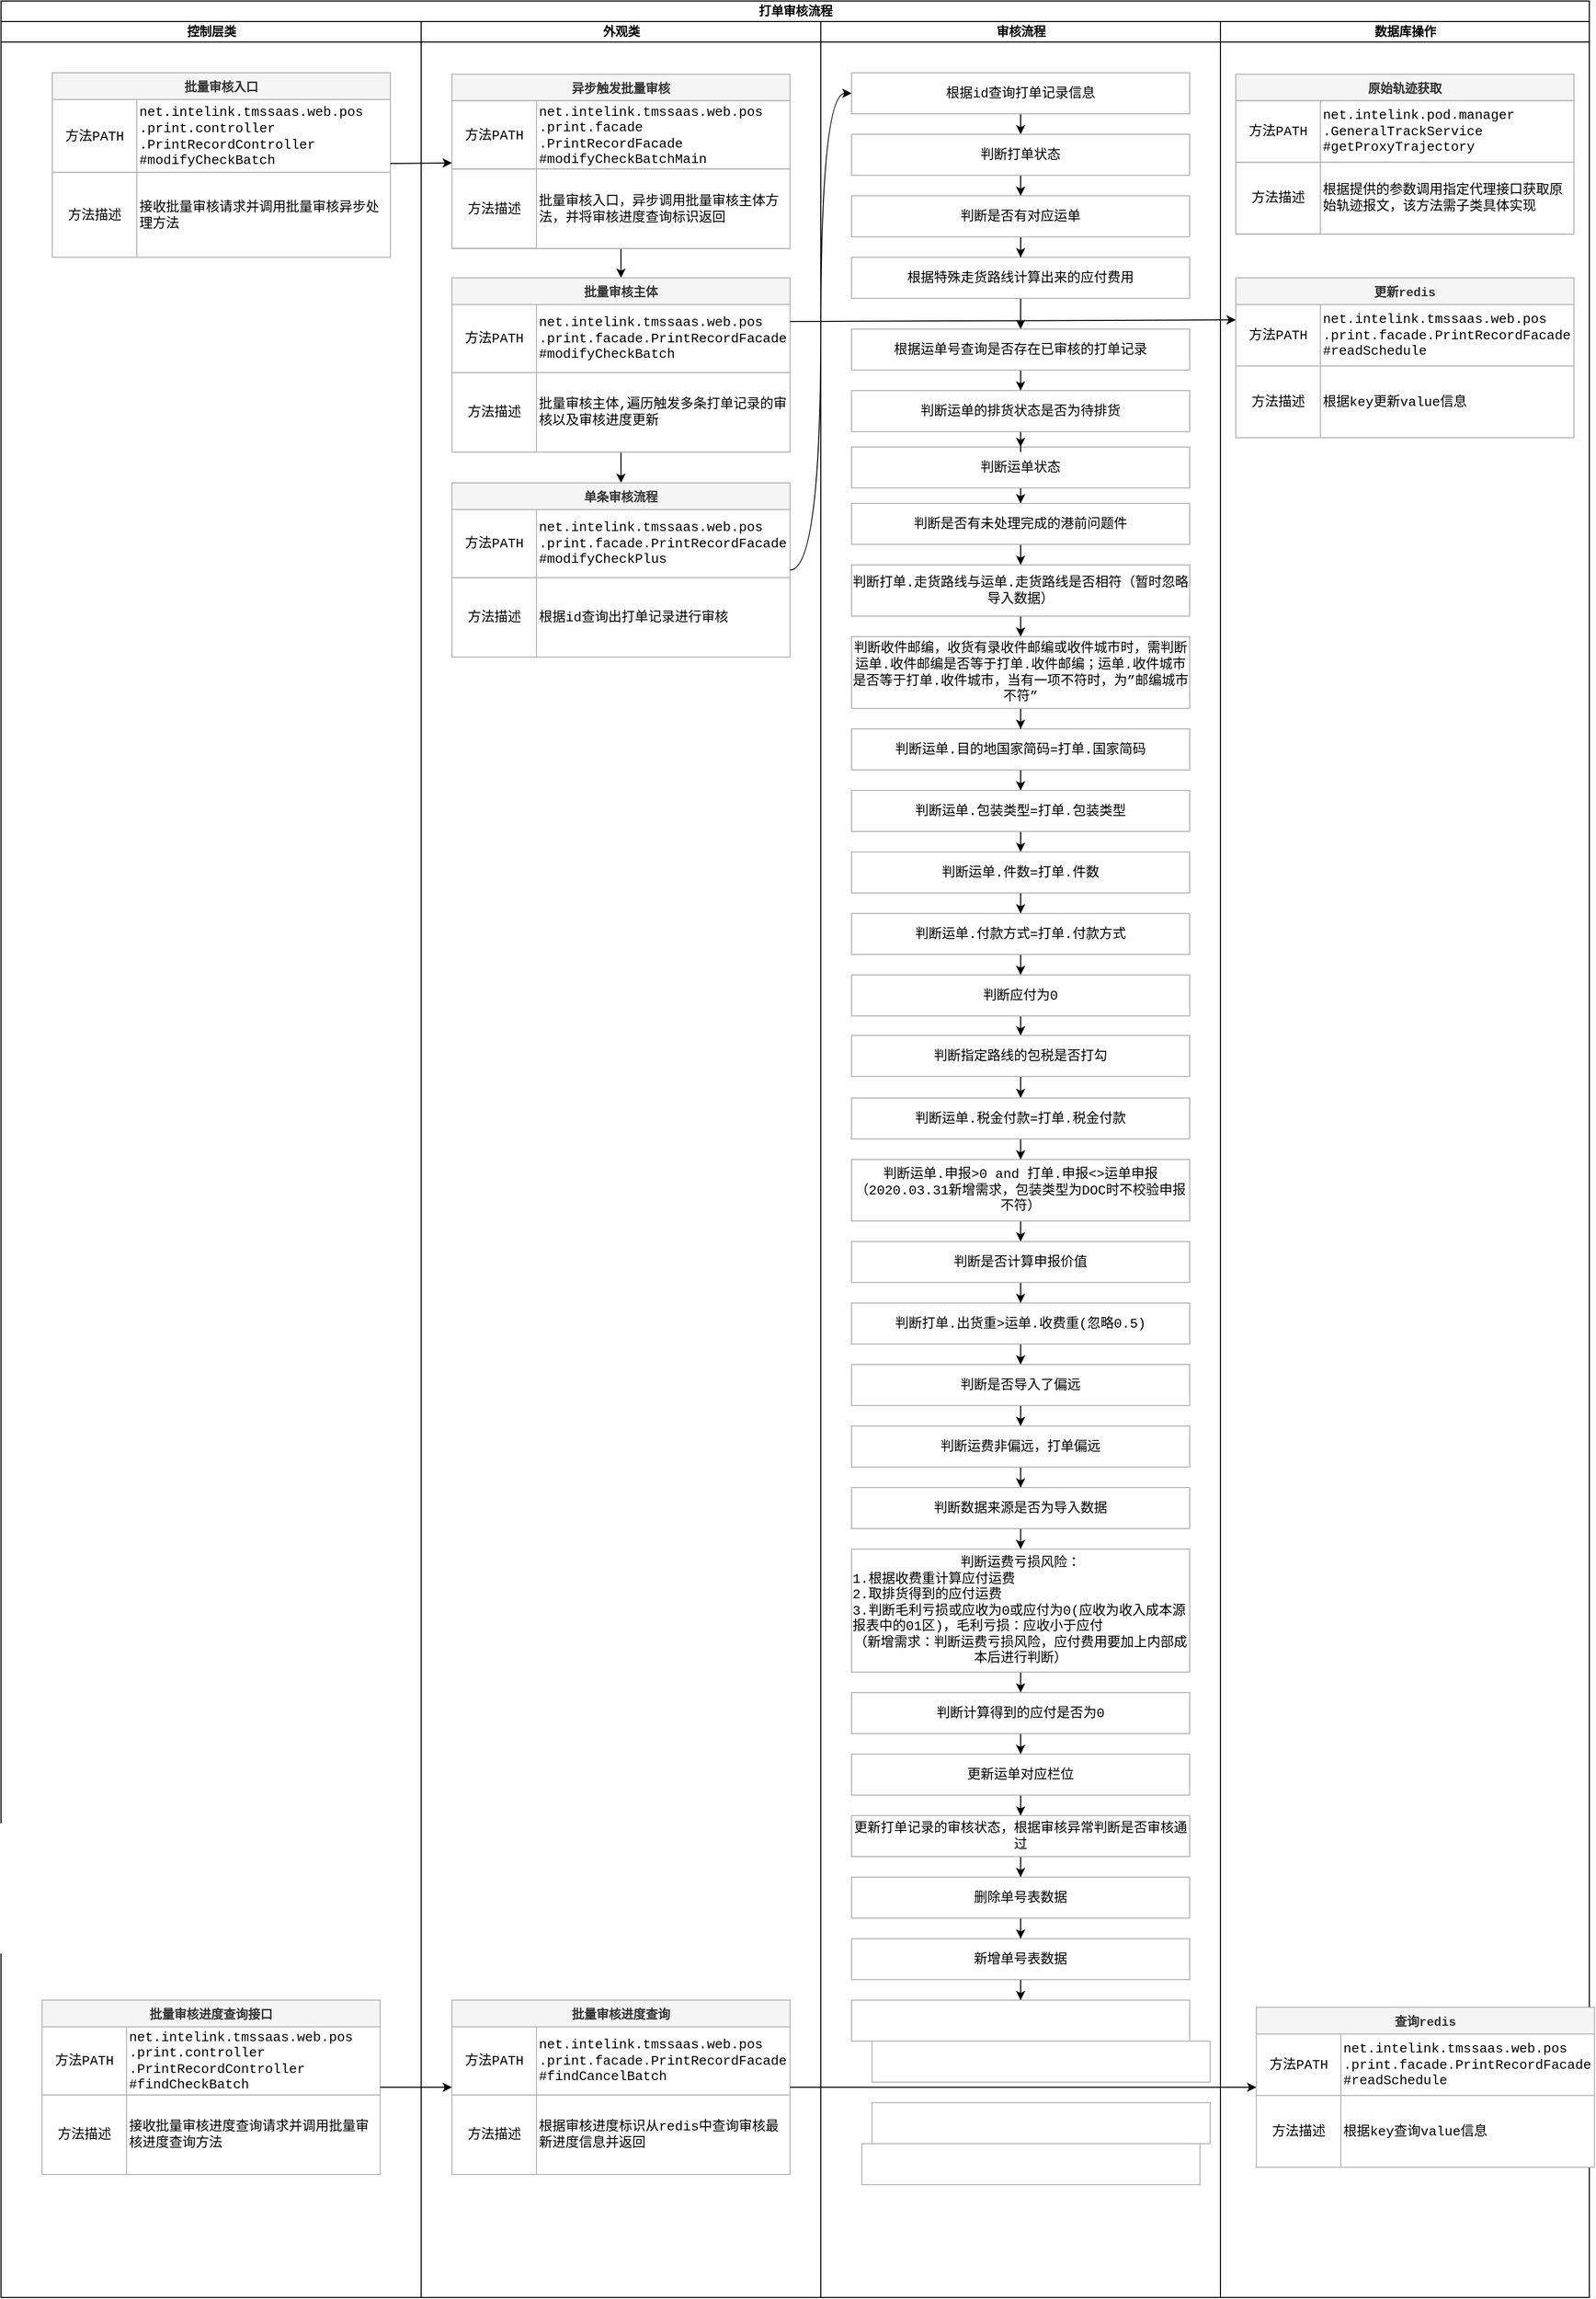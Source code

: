 <mxfile version="14.7.6" type="github">
  <diagram id="rIHNBz61H1X_mbd-f75E" name="打单审核流程">
    <mxGraphModel dx="154" dy="525" grid="1" gridSize="10" guides="1" tooltips="1" connect="1" arrows="1" fold="1" page="1" pageScale="1" pageWidth="827" pageHeight="1169" math="0" shadow="0">
      <root>
        <mxCell id="0" />
        <mxCell id="1" parent="0" />
        <mxCell id="LwGYTIweJ4kUItgMoGB3-22" value="打单审核流程" style="swimlane;html=1;childLayout=stackLayout;resizeParent=1;resizeParentMax=0;startSize=20;" parent="1" vertex="1">
          <mxGeometry x="880" y="120" width="1550" height="2240" as="geometry" />
        </mxCell>
        <mxCell id="LwGYTIweJ4kUItgMoGB3-23" value="控制层类" style="swimlane;html=1;startSize=20;" parent="LwGYTIweJ4kUItgMoGB3-22" vertex="1">
          <mxGeometry y="20" width="410" height="2220" as="geometry" />
        </mxCell>
        <mxCell id="LwGYTIweJ4kUItgMoGB3-24" value="批量审核入口" style="swimlane;fontStyle=1;childLayout=stackLayout;horizontal=1;startSize=26;fillColor=#f5f5f5;horizontalStack=0;resizeParent=1;resizeParentMax=0;resizeLast=0;collapsible=1;marginBottom=0;align=center;fontColor=#333333;strokeColor=#B3B3B3;fontFamily=Courier New;fontSize=12;swimlaneLine=1;" parent="LwGYTIweJ4kUItgMoGB3-23" vertex="1">
          <mxGeometry x="50" y="50" width="330" height="180" as="geometry">
            <mxRectangle x="50" y="50" width="100" height="26" as="alternateBounds" />
          </mxGeometry>
        </mxCell>
        <mxCell id="LwGYTIweJ4kUItgMoGB3-25" value="" style="group;strokeColor=#B3B3B3;fontFamily=Courier New;fontSize=13;" parent="LwGYTIweJ4kUItgMoGB3-24" vertex="1" connectable="0">
          <mxGeometry y="26" width="330" height="154" as="geometry" />
        </mxCell>
        <mxCell id="LwGYTIweJ4kUItgMoGB3-26" value="" style="group;align=left;strokeColor=#B3B3B3;fontFamily=Courier New;fontSize=13;" parent="LwGYTIweJ4kUItgMoGB3-25" vertex="1" connectable="0">
          <mxGeometry width="330" height="71.077" as="geometry" />
        </mxCell>
        <mxCell id="LwGYTIweJ4kUItgMoGB3-27" value="方法PATH" style="rounded=0;whiteSpace=wrap;html=1;align=center;strokeColor=#B3B3B3;fontFamily=Courier New;fontSize=13;" parent="LwGYTIweJ4kUItgMoGB3-26" vertex="1">
          <mxGeometry width="82.5" height="71.077" as="geometry" />
        </mxCell>
        <mxCell id="LwGYTIweJ4kUItgMoGB3-28" value="net.intelink.tmssaas.web.pos&lt;br&gt;.print.controller&lt;br&gt;.PrintRecordController&lt;br&gt;#modifyCheckBatch" style="rounded=0;whiteSpace=wrap;html=1;align=left;strokeColor=#B3B3B3;fontFamily=Courier New;fontSize=13;overflow=hidden;" parent="LwGYTIweJ4kUItgMoGB3-26" vertex="1">
          <mxGeometry x="82.5" width="247.5" height="71.077" as="geometry" />
        </mxCell>
        <mxCell id="LwGYTIweJ4kUItgMoGB3-29" value="" style="group;strokeColor=#B3B3B3;fontFamily=Courier New;fontSize=13;" parent="LwGYTIweJ4kUItgMoGB3-25" vertex="1" connectable="0">
          <mxGeometry y="71.077" width="330" height="82.923" as="geometry" />
        </mxCell>
        <mxCell id="LwGYTIweJ4kUItgMoGB3-30" value="接收批量审核请求并调用批量审核异步处理方法" style="rounded=0;whiteSpace=wrap;html=1;align=left;strokeColor=#B3B3B3;fontFamily=Courier New;fontSize=13;" parent="LwGYTIweJ4kUItgMoGB3-29" vertex="1">
          <mxGeometry x="82.5" width="247.5" height="82.923" as="geometry" />
        </mxCell>
        <mxCell id="LwGYTIweJ4kUItgMoGB3-31" value="方法描述" style="rounded=0;whiteSpace=wrap;html=1;align=center;fontFamily=Courier New;fontSize=13;dashed=1;dashPattern=1 1;strokeColor=none;glass=1;" parent="LwGYTIweJ4kUItgMoGB3-29" vertex="1">
          <mxGeometry x="5.893" y="22.113" width="70.714" height="38.697" as="geometry" />
        </mxCell>
        <mxCell id="LwGYTIweJ4kUItgMoGB3-40" value="外观类" style="swimlane;html=1;startSize=20;" parent="LwGYTIweJ4kUItgMoGB3-22" vertex="1">
          <mxGeometry x="410" y="20" width="390" height="2220" as="geometry" />
        </mxCell>
        <mxCell id="LwGYTIweJ4kUItgMoGB3-111" style="edgeStyle=orthogonalEdgeStyle;rounded=0;orthogonalLoop=1;jettySize=auto;html=1;" parent="LwGYTIweJ4kUItgMoGB3-40" source="LwGYTIweJ4kUItgMoGB3-41" target="LwGYTIweJ4kUItgMoGB3-103" edge="1">
          <mxGeometry relative="1" as="geometry" />
        </mxCell>
        <mxCell id="LwGYTIweJ4kUItgMoGB3-41" value="异步触发批量审核" style="swimlane;fontStyle=1;childLayout=stackLayout;horizontal=1;startSize=26;fillColor=#f5f5f5;horizontalStack=0;resizeParent=1;resizeParentMax=0;resizeLast=0;collapsible=1;marginBottom=0;align=center;fontColor=#333333;strokeColor=#B3B3B3;fontFamily=Courier New;fontSize=12;swimlaneLine=1;" parent="LwGYTIweJ4kUItgMoGB3-40" vertex="1">
          <mxGeometry x="30" y="51.33" width="330" height="170" as="geometry">
            <mxRectangle x="-1050" y="270" width="100" height="26" as="alternateBounds" />
          </mxGeometry>
        </mxCell>
        <mxCell id="LwGYTIweJ4kUItgMoGB3-42" value="" style="group;strokeColor=#B3B3B3;fontFamily=Courier New;fontSize=13;" parent="LwGYTIweJ4kUItgMoGB3-41" vertex="1" connectable="0">
          <mxGeometry y="26" width="330" height="144" as="geometry" />
        </mxCell>
        <mxCell id="LwGYTIweJ4kUItgMoGB3-43" value="" style="group;align=left;strokeColor=#B3B3B3;fontFamily=Courier New;fontSize=13;" parent="LwGYTIweJ4kUItgMoGB3-42" vertex="1" connectable="0">
          <mxGeometry width="330" height="66.462" as="geometry" />
        </mxCell>
        <mxCell id="LwGYTIweJ4kUItgMoGB3-44" value="&lt;span style=&quot;font-size: 13px&quot;&gt;方法PATH&lt;/span&gt;" style="rounded=0;whiteSpace=wrap;html=1;align=center;strokeColor=#B3B3B3;fontFamily=Courier New;fontSize=13;" parent="LwGYTIweJ4kUItgMoGB3-43" vertex="1">
          <mxGeometry width="82.5" height="66.462" as="geometry" />
        </mxCell>
        <mxCell id="LwGYTIweJ4kUItgMoGB3-45" value="net.intelink.tmssaas.web.pos&lt;br&gt;.print.facade&lt;br&gt;.PrintRecordFacade&lt;br&gt;#modifyCheckBatchMain" style="rounded=0;whiteSpace=wrap;html=1;align=left;strokeColor=#B3B3B3;fontFamily=Courier New;fontSize=13;overflow=hidden;" parent="LwGYTIweJ4kUItgMoGB3-43" vertex="1">
          <mxGeometry x="82.5" width="247.5" height="66.462" as="geometry" />
        </mxCell>
        <mxCell id="LwGYTIweJ4kUItgMoGB3-46" value="" style="group;strokeColor=#B3B3B3;fontFamily=Courier New;fontSize=13;" parent="LwGYTIweJ4kUItgMoGB3-42" vertex="1" connectable="0">
          <mxGeometry y="66.462" width="330" height="77.538" as="geometry" />
        </mxCell>
        <mxCell id="LwGYTIweJ4kUItgMoGB3-47" value="批量审核入口，异步调用批量审核主体方法，并将审核进度查询标识返回" style="rounded=0;whiteSpace=wrap;html=1;align=left;strokeColor=#B3B3B3;fontFamily=Courier New;fontSize=13;" parent="LwGYTIweJ4kUItgMoGB3-46" vertex="1">
          <mxGeometry x="82.5" width="247.5" height="77.538" as="geometry" />
        </mxCell>
        <mxCell id="LwGYTIweJ4kUItgMoGB3-48" value="&lt;span&gt;方法描述&lt;/span&gt;" style="rounded=0;whiteSpace=wrap;html=1;align=center;fontFamily=Courier New;fontSize=13;dashed=1;dashPattern=1 1;strokeColor=none;glass=1;" parent="LwGYTIweJ4kUItgMoGB3-46" vertex="1">
          <mxGeometry x="5.893" y="20.677" width="70.714" height="36.185" as="geometry" />
        </mxCell>
        <mxCell id="LwGYTIweJ4kUItgMoGB3-128" style="edgeStyle=orthogonalEdgeStyle;rounded=0;orthogonalLoop=1;jettySize=auto;html=1;" parent="LwGYTIweJ4kUItgMoGB3-40" source="LwGYTIweJ4kUItgMoGB3-103" target="LwGYTIweJ4kUItgMoGB3-120" edge="1">
          <mxGeometry relative="1" as="geometry" />
        </mxCell>
        <mxCell id="LwGYTIweJ4kUItgMoGB3-103" value="批量审核主体" style="swimlane;fontStyle=1;childLayout=stackLayout;horizontal=1;startSize=26;fillColor=#f5f5f5;horizontalStack=0;resizeParent=1;resizeParentMax=0;resizeLast=0;collapsible=1;marginBottom=0;align=center;fontColor=#333333;strokeColor=#B3B3B3;fontFamily=Courier New;fontSize=12;swimlaneLine=1;" parent="LwGYTIweJ4kUItgMoGB3-40" vertex="1">
          <mxGeometry x="30" y="250" width="330" height="170" as="geometry">
            <mxRectangle x="-1050" y="270" width="100" height="26" as="alternateBounds" />
          </mxGeometry>
        </mxCell>
        <mxCell id="LwGYTIweJ4kUItgMoGB3-104" value="" style="group;strokeColor=#B3B3B3;fontFamily=Courier New;fontSize=13;" parent="LwGYTIweJ4kUItgMoGB3-103" vertex="1" connectable="0">
          <mxGeometry y="26" width="330" height="144" as="geometry" />
        </mxCell>
        <mxCell id="LwGYTIweJ4kUItgMoGB3-105" value="" style="group;align=left;strokeColor=#B3B3B3;fontFamily=Courier New;fontSize=13;" parent="LwGYTIweJ4kUItgMoGB3-104" vertex="1" connectable="0">
          <mxGeometry width="330" height="66.462" as="geometry" />
        </mxCell>
        <mxCell id="LwGYTIweJ4kUItgMoGB3-106" value="&lt;span style=&quot;font-size: 13px&quot;&gt;方法PATH&lt;/span&gt;" style="rounded=0;whiteSpace=wrap;html=1;align=center;strokeColor=#B3B3B3;fontFamily=Courier New;fontSize=13;" parent="LwGYTIweJ4kUItgMoGB3-105" vertex="1">
          <mxGeometry width="82.5" height="66.462" as="geometry" />
        </mxCell>
        <mxCell id="LwGYTIweJ4kUItgMoGB3-107" value="net.intelink.tmssaas.web.pos&lt;br&gt;.print.facade.PrintRecordFacade&lt;br&gt;#modifyCheckBatch" style="rounded=0;whiteSpace=wrap;html=1;align=left;strokeColor=#B3B3B3;fontFamily=Courier New;fontSize=13;overflow=hidden;" parent="LwGYTIweJ4kUItgMoGB3-105" vertex="1">
          <mxGeometry x="82.5" width="247.5" height="66.462" as="geometry" />
        </mxCell>
        <mxCell id="LwGYTIweJ4kUItgMoGB3-108" value="" style="group;strokeColor=#B3B3B3;fontFamily=Courier New;fontSize=13;" parent="LwGYTIweJ4kUItgMoGB3-104" vertex="1" connectable="0">
          <mxGeometry y="66.462" width="330" height="77.538" as="geometry" />
        </mxCell>
        <mxCell id="LwGYTIweJ4kUItgMoGB3-109" value="批量审核主体,遍历触发多条打单记录的审核以及审核进度更新" style="rounded=0;whiteSpace=wrap;html=1;align=left;strokeColor=#B3B3B3;fontFamily=Courier New;fontSize=13;" parent="LwGYTIweJ4kUItgMoGB3-108" vertex="1">
          <mxGeometry x="82.5" width="247.5" height="77.538" as="geometry" />
        </mxCell>
        <mxCell id="LwGYTIweJ4kUItgMoGB3-110" value="&lt;span&gt;方法描述&lt;/span&gt;" style="rounded=0;whiteSpace=wrap;html=1;align=center;fontFamily=Courier New;fontSize=13;dashed=1;dashPattern=1 1;strokeColor=none;glass=1;" parent="LwGYTIweJ4kUItgMoGB3-108" vertex="1">
          <mxGeometry x="5.893" y="20.677" width="70.714" height="36.185" as="geometry" />
        </mxCell>
        <mxCell id="LwGYTIweJ4kUItgMoGB3-120" value="单条审核流程" style="swimlane;fontStyle=1;childLayout=stackLayout;horizontal=1;startSize=26;fillColor=#f5f5f5;horizontalStack=0;resizeParent=1;resizeParentMax=0;resizeLast=0;collapsible=1;marginBottom=0;align=center;fontColor=#333333;strokeColor=#B3B3B3;fontFamily=Courier New;fontSize=12;swimlaneLine=1;" parent="LwGYTIweJ4kUItgMoGB3-40" vertex="1">
          <mxGeometry x="30" y="450" width="330" height="170" as="geometry">
            <mxRectangle x="-1050" y="270" width="100" height="26" as="alternateBounds" />
          </mxGeometry>
        </mxCell>
        <mxCell id="LwGYTIweJ4kUItgMoGB3-121" value="" style="group;strokeColor=#B3B3B3;fontFamily=Courier New;fontSize=13;" parent="LwGYTIweJ4kUItgMoGB3-120" vertex="1" connectable="0">
          <mxGeometry y="26" width="330" height="144" as="geometry" />
        </mxCell>
        <mxCell id="LwGYTIweJ4kUItgMoGB3-122" value="" style="group;align=left;strokeColor=#B3B3B3;fontFamily=Courier New;fontSize=13;" parent="LwGYTIweJ4kUItgMoGB3-121" vertex="1" connectable="0">
          <mxGeometry width="330" height="66.462" as="geometry" />
        </mxCell>
        <mxCell id="LwGYTIweJ4kUItgMoGB3-123" value="&lt;span style=&quot;font-size: 13px&quot;&gt;方法PATH&lt;/span&gt;" style="rounded=0;whiteSpace=wrap;html=1;align=center;strokeColor=#B3B3B3;fontFamily=Courier New;fontSize=13;" parent="LwGYTIweJ4kUItgMoGB3-122" vertex="1">
          <mxGeometry width="82.5" height="66.462" as="geometry" />
        </mxCell>
        <mxCell id="LwGYTIweJ4kUItgMoGB3-124" value="net.intelink.tmssaas.web.pos&lt;br&gt;.print.facade.PrintRecordFacade&lt;br&gt;#modifyCheckPlus" style="rounded=0;whiteSpace=wrap;html=1;align=left;strokeColor=#B3B3B3;fontFamily=Courier New;fontSize=13;overflow=hidden;" parent="LwGYTIweJ4kUItgMoGB3-122" vertex="1">
          <mxGeometry x="82.5" width="247.5" height="66.462" as="geometry" />
        </mxCell>
        <mxCell id="LwGYTIweJ4kUItgMoGB3-125" value="" style="group;strokeColor=#B3B3B3;fontFamily=Courier New;fontSize=13;" parent="LwGYTIweJ4kUItgMoGB3-121" vertex="1" connectable="0">
          <mxGeometry y="66.462" width="330" height="77.538" as="geometry" />
        </mxCell>
        <mxCell id="LwGYTIweJ4kUItgMoGB3-126" value="根据id查询出打单记录进行审核" style="rounded=0;whiteSpace=wrap;html=1;align=left;strokeColor=#B3B3B3;fontFamily=Courier New;fontSize=13;" parent="LwGYTIweJ4kUItgMoGB3-125" vertex="1">
          <mxGeometry x="82.5" width="247.5" height="77.538" as="geometry" />
        </mxCell>
        <mxCell id="LwGYTIweJ4kUItgMoGB3-127" value="&lt;span&gt;方法描述&lt;/span&gt;" style="rounded=0;whiteSpace=wrap;html=1;align=center;fontFamily=Courier New;fontSize=13;dashed=1;dashPattern=1 1;strokeColor=none;glass=1;" parent="LwGYTIweJ4kUItgMoGB3-125" vertex="1">
          <mxGeometry x="5.893" y="20.677" width="70.714" height="36.185" as="geometry" />
        </mxCell>
        <mxCell id="LwGYTIweJ4kUItgMoGB3-49" value="审核流程" style="swimlane;html=1;startSize=20;" parent="LwGYTIweJ4kUItgMoGB3-22" vertex="1">
          <mxGeometry x="800" y="20" width="390" height="2220" as="geometry" />
        </mxCell>
        <mxCell id="a_7DpTZBzEEIr0jXUnE1-1" style="edgeStyle=orthogonalEdgeStyle;rounded=0;orthogonalLoop=1;jettySize=auto;html=1;" edge="1" parent="LwGYTIweJ4kUItgMoGB3-49" source="LwGYTIweJ4kUItgMoGB3-129" target="LwGYTIweJ4kUItgMoGB3-153">
          <mxGeometry relative="1" as="geometry" />
        </mxCell>
        <mxCell id="LwGYTIweJ4kUItgMoGB3-129" value="根据id查询打单记录信息" style="whiteSpace=wrap;html=1;rounded=0;fontFamily=Courier New;fontSize=13;align=center;strokeColor=#B3B3B3;" parent="LwGYTIweJ4kUItgMoGB3-49" vertex="1">
          <mxGeometry x="30" y="50" width="330" height="40" as="geometry" />
        </mxCell>
        <mxCell id="a_7DpTZBzEEIr0jXUnE1-96" style="edgeStyle=orthogonalEdgeStyle;rounded=0;orthogonalLoop=1;jettySize=auto;html=1;" edge="1" parent="LwGYTIweJ4kUItgMoGB3-49" source="LwGYTIweJ4kUItgMoGB3-153" target="a_7DpTZBzEEIr0jXUnE1-95">
          <mxGeometry relative="1" as="geometry" />
        </mxCell>
        <mxCell id="LwGYTIweJ4kUItgMoGB3-153" value="判断打单状态" style="whiteSpace=wrap;html=1;rounded=0;fontFamily=Courier New;fontSize=13;align=center;strokeColor=#B3B3B3;" parent="LwGYTIweJ4kUItgMoGB3-49" vertex="1">
          <mxGeometry x="30" y="110.0" width="330" height="40" as="geometry" />
        </mxCell>
        <mxCell id="a_7DpTZBzEEIr0jXUnE1-98" style="edgeStyle=orthogonalEdgeStyle;rounded=0;orthogonalLoop=1;jettySize=auto;html=1;" edge="1" parent="LwGYTIweJ4kUItgMoGB3-49" source="LwGYTIweJ4kUItgMoGB3-154" target="LwGYTIweJ4kUItgMoGB3-155">
          <mxGeometry relative="1" as="geometry" />
        </mxCell>
        <mxCell id="LwGYTIweJ4kUItgMoGB3-154" value="根据特殊走货路线计算出来的应付费用" style="whiteSpace=wrap;html=1;rounded=0;fontFamily=Courier New;fontSize=13;align=center;strokeColor=#B3B3B3;" parent="LwGYTIweJ4kUItgMoGB3-49" vertex="1">
          <mxGeometry x="30" y="230" width="330" height="40" as="geometry" />
        </mxCell>
        <mxCell id="a_7DpTZBzEEIr0jXUnE1-100" style="edgeStyle=orthogonalEdgeStyle;rounded=0;orthogonalLoop=1;jettySize=auto;html=1;" edge="1" parent="LwGYTIweJ4kUItgMoGB3-49" source="LwGYTIweJ4kUItgMoGB3-155" target="a_7DpTZBzEEIr0jXUnE1-99">
          <mxGeometry relative="1" as="geometry" />
        </mxCell>
        <mxCell id="LwGYTIweJ4kUItgMoGB3-155" value="根据运单号查询是否存在已审核的打单记录" style="whiteSpace=wrap;html=1;rounded=0;fontFamily=Courier New;fontSize=13;align=center;strokeColor=#B3B3B3;" parent="LwGYTIweJ4kUItgMoGB3-49" vertex="1">
          <mxGeometry x="30" y="300" width="330" height="40" as="geometry" />
        </mxCell>
        <mxCell id="a_7DpTZBzEEIr0jXUnE1-103" style="edgeStyle=orthogonalEdgeStyle;rounded=0;orthogonalLoop=1;jettySize=auto;html=1;" edge="1" parent="LwGYTIweJ4kUItgMoGB3-49" source="LwGYTIweJ4kUItgMoGB3-156" target="a_7DpTZBzEEIr0jXUnE1-102">
          <mxGeometry relative="1" as="geometry" />
        </mxCell>
        <mxCell id="LwGYTIweJ4kUItgMoGB3-156" value="判断运单状态" style="whiteSpace=wrap;html=1;rounded=0;fontFamily=Courier New;fontSize=13;align=center;strokeColor=#B3B3B3;" parent="LwGYTIweJ4kUItgMoGB3-49" vertex="1">
          <mxGeometry x="30" y="415" width="330" height="40" as="geometry" />
        </mxCell>
        <mxCell id="a_7DpTZBzEEIr0jXUnE1-216" style="edgeStyle=orthogonalEdgeStyle;rounded=0;orthogonalLoop=1;jettySize=auto;html=1;" edge="1" parent="LwGYTIweJ4kUItgMoGB3-49" source="LwGYTIweJ4kUItgMoGB3-157" target="LwGYTIweJ4kUItgMoGB3-158">
          <mxGeometry relative="1" as="geometry" />
        </mxCell>
        <mxCell id="LwGYTIweJ4kUItgMoGB3-157" value="判断运单.目的地国家简码=打单.国家简码" style="whiteSpace=wrap;html=1;rounded=0;fontFamily=Courier New;fontSize=13;align=center;strokeColor=#B3B3B3;" parent="LwGYTIweJ4kUItgMoGB3-49" vertex="1">
          <mxGeometry x="30" y="690" width="330" height="40" as="geometry" />
        </mxCell>
        <mxCell id="a_7DpTZBzEEIr0jXUnE1-217" style="edgeStyle=orthogonalEdgeStyle;rounded=0;orthogonalLoop=1;jettySize=auto;html=1;" edge="1" parent="LwGYTIweJ4kUItgMoGB3-49" source="LwGYTIweJ4kUItgMoGB3-158" target="LwGYTIweJ4kUItgMoGB3-159">
          <mxGeometry relative="1" as="geometry" />
        </mxCell>
        <mxCell id="LwGYTIweJ4kUItgMoGB3-158" value="判断运单.包装类型=打单.包装类型" style="whiteSpace=wrap;html=1;rounded=0;fontFamily=Courier New;fontSize=13;align=center;strokeColor=#B3B3B3;" parent="LwGYTIweJ4kUItgMoGB3-49" vertex="1">
          <mxGeometry x="30" y="750" width="330" height="40" as="geometry" />
        </mxCell>
        <mxCell id="a_7DpTZBzEEIr0jXUnE1-219" style="edgeStyle=orthogonalEdgeStyle;rounded=0;orthogonalLoop=1;jettySize=auto;html=1;" edge="1" parent="LwGYTIweJ4kUItgMoGB3-49" source="LwGYTIweJ4kUItgMoGB3-159" target="a_7DpTZBzEEIr0jXUnE1-218">
          <mxGeometry relative="1" as="geometry" />
        </mxCell>
        <mxCell id="LwGYTIweJ4kUItgMoGB3-159" value="判断运单.件数=打单.件数" style="whiteSpace=wrap;html=1;rounded=0;fontFamily=Courier New;fontSize=13;align=center;strokeColor=#B3B3B3;" parent="LwGYTIweJ4kUItgMoGB3-49" vertex="1">
          <mxGeometry x="30" y="810" width="330" height="40" as="geometry" />
        </mxCell>
        <mxCell id="a_7DpTZBzEEIr0jXUnE1-97" style="edgeStyle=orthogonalEdgeStyle;rounded=0;orthogonalLoop=1;jettySize=auto;html=1;" edge="1" parent="LwGYTIweJ4kUItgMoGB3-49" source="a_7DpTZBzEEIr0jXUnE1-95" target="LwGYTIweJ4kUItgMoGB3-154">
          <mxGeometry relative="1" as="geometry" />
        </mxCell>
        <mxCell id="a_7DpTZBzEEIr0jXUnE1-95" value="判断是否有对应运单" style="whiteSpace=wrap;html=1;rounded=0;fontFamily=Courier New;fontSize=13;align=center;strokeColor=#B3B3B3;" vertex="1" parent="LwGYTIweJ4kUItgMoGB3-49">
          <mxGeometry x="30" y="170" width="330" height="40" as="geometry" />
        </mxCell>
        <mxCell id="a_7DpTZBzEEIr0jXUnE1-101" style="edgeStyle=orthogonalEdgeStyle;rounded=0;orthogonalLoop=1;jettySize=auto;html=1;" edge="1" parent="LwGYTIweJ4kUItgMoGB3-49" source="a_7DpTZBzEEIr0jXUnE1-99" target="LwGYTIweJ4kUItgMoGB3-156">
          <mxGeometry relative="1" as="geometry" />
        </mxCell>
        <mxCell id="a_7DpTZBzEEIr0jXUnE1-99" value="判断运单的排货状态是否为待排货" style="whiteSpace=wrap;html=1;rounded=0;fontFamily=Courier New;fontSize=13;align=center;strokeColor=#B3B3B3;" vertex="1" parent="LwGYTIweJ4kUItgMoGB3-49">
          <mxGeometry x="30" y="360" width="330" height="40" as="geometry" />
        </mxCell>
        <mxCell id="a_7DpTZBzEEIr0jXUnE1-105" style="edgeStyle=orthogonalEdgeStyle;rounded=0;orthogonalLoop=1;jettySize=auto;html=1;" edge="1" parent="LwGYTIweJ4kUItgMoGB3-49" source="a_7DpTZBzEEIr0jXUnE1-102" target="a_7DpTZBzEEIr0jXUnE1-104">
          <mxGeometry relative="1" as="geometry" />
        </mxCell>
        <mxCell id="a_7DpTZBzEEIr0jXUnE1-102" value="判断是否有未处理完成的港前问题件" style="whiteSpace=wrap;html=1;rounded=0;fontFamily=Courier New;fontSize=13;align=center;strokeColor=#B3B3B3;" vertex="1" parent="LwGYTIweJ4kUItgMoGB3-49">
          <mxGeometry x="30" y="470" width="330" height="40" as="geometry" />
        </mxCell>
        <mxCell id="a_7DpTZBzEEIr0jXUnE1-211" style="edgeStyle=orthogonalEdgeStyle;rounded=0;orthogonalLoop=1;jettySize=auto;html=1;" edge="1" parent="LwGYTIweJ4kUItgMoGB3-49" source="a_7DpTZBzEEIr0jXUnE1-104" target="a_7DpTZBzEEIr0jXUnE1-210">
          <mxGeometry relative="1" as="geometry" />
        </mxCell>
        <mxCell id="a_7DpTZBzEEIr0jXUnE1-104" value="判断打单.走货路线与运单.走货路线是否相符（暂时忽略导入数据）" style="whiteSpace=wrap;html=1;rounded=0;fontFamily=Courier New;fontSize=13;align=center;strokeColor=#B3B3B3;" vertex="1" parent="LwGYTIweJ4kUItgMoGB3-49">
          <mxGeometry x="30" y="530" width="330" height="50" as="geometry" />
        </mxCell>
        <mxCell id="a_7DpTZBzEEIr0jXUnE1-215" style="edgeStyle=orthogonalEdgeStyle;rounded=0;orthogonalLoop=1;jettySize=auto;html=1;" edge="1" parent="LwGYTIweJ4kUItgMoGB3-49" source="a_7DpTZBzEEIr0jXUnE1-210" target="LwGYTIweJ4kUItgMoGB3-157">
          <mxGeometry relative="1" as="geometry" />
        </mxCell>
        <mxCell id="a_7DpTZBzEEIr0jXUnE1-210" value="判断收件邮编，收货有录收件邮编或收件城市时，需判断运单.收件邮编是否等于打单.收件邮编；运单.收件城市是否等于打单.收件城市，当有一项不符时，为”邮编城市不符”" style="whiteSpace=wrap;html=1;rounded=0;fontFamily=Courier New;fontSize=13;align=center;strokeColor=#B3B3B3;" vertex="1" parent="LwGYTIweJ4kUItgMoGB3-49">
          <mxGeometry x="30" y="600" width="330" height="70" as="geometry" />
        </mxCell>
        <mxCell id="a_7DpTZBzEEIr0jXUnE1-221" style="edgeStyle=orthogonalEdgeStyle;rounded=0;orthogonalLoop=1;jettySize=auto;html=1;" edge="1" parent="LwGYTIweJ4kUItgMoGB3-49" source="a_7DpTZBzEEIr0jXUnE1-218" target="a_7DpTZBzEEIr0jXUnE1-220">
          <mxGeometry relative="1" as="geometry" />
        </mxCell>
        <mxCell id="a_7DpTZBzEEIr0jXUnE1-218" value="判断运单.付款方式=打单.付款方式" style="whiteSpace=wrap;html=1;rounded=0;fontFamily=Courier New;fontSize=13;align=center;strokeColor=#B3B3B3;" vertex="1" parent="LwGYTIweJ4kUItgMoGB3-49">
          <mxGeometry x="30" y="870" width="330" height="40" as="geometry" />
        </mxCell>
        <mxCell id="a_7DpTZBzEEIr0jXUnE1-223" style="edgeStyle=orthogonalEdgeStyle;rounded=0;orthogonalLoop=1;jettySize=auto;html=1;" edge="1" parent="LwGYTIweJ4kUItgMoGB3-49" source="a_7DpTZBzEEIr0jXUnE1-220" target="a_7DpTZBzEEIr0jXUnE1-222">
          <mxGeometry relative="1" as="geometry" />
        </mxCell>
        <mxCell id="a_7DpTZBzEEIr0jXUnE1-220" value="判断应付为0" style="whiteSpace=wrap;html=1;rounded=0;fontFamily=Courier New;fontSize=13;align=center;strokeColor=#B3B3B3;" vertex="1" parent="LwGYTIweJ4kUItgMoGB3-49">
          <mxGeometry x="30" y="930" width="330" height="40" as="geometry" />
        </mxCell>
        <mxCell id="a_7DpTZBzEEIr0jXUnE1-226" style="edgeStyle=orthogonalEdgeStyle;rounded=0;orthogonalLoop=1;jettySize=auto;html=1;" edge="1" parent="LwGYTIweJ4kUItgMoGB3-49" source="a_7DpTZBzEEIr0jXUnE1-222" target="a_7DpTZBzEEIr0jXUnE1-224">
          <mxGeometry relative="1" as="geometry" />
        </mxCell>
        <mxCell id="a_7DpTZBzEEIr0jXUnE1-222" value="判断指定路线的包税是否打勾" style="whiteSpace=wrap;html=1;rounded=0;fontFamily=Courier New;fontSize=13;align=center;strokeColor=#B3B3B3;" vertex="1" parent="LwGYTIweJ4kUItgMoGB3-49">
          <mxGeometry x="30" y="989" width="330" height="40" as="geometry" />
        </mxCell>
        <mxCell id="a_7DpTZBzEEIr0jXUnE1-228" style="edgeStyle=orthogonalEdgeStyle;rounded=0;orthogonalLoop=1;jettySize=auto;html=1;" edge="1" parent="LwGYTIweJ4kUItgMoGB3-49" source="a_7DpTZBzEEIr0jXUnE1-224" target="a_7DpTZBzEEIr0jXUnE1-227">
          <mxGeometry relative="1" as="geometry" />
        </mxCell>
        <mxCell id="a_7DpTZBzEEIr0jXUnE1-224" value="判断运单.税金付款=打单.税金付款" style="whiteSpace=wrap;html=1;rounded=0;fontFamily=Courier New;fontSize=13;align=center;strokeColor=#B3B3B3;" vertex="1" parent="LwGYTIweJ4kUItgMoGB3-49">
          <mxGeometry x="30" y="1050" width="330" height="40" as="geometry" />
        </mxCell>
        <mxCell id="a_7DpTZBzEEIr0jXUnE1-231" style="edgeStyle=orthogonalEdgeStyle;rounded=0;orthogonalLoop=1;jettySize=auto;html=1;" edge="1" parent="LwGYTIweJ4kUItgMoGB3-49" source="a_7DpTZBzEEIr0jXUnE1-227" target="a_7DpTZBzEEIr0jXUnE1-230">
          <mxGeometry relative="1" as="geometry" />
        </mxCell>
        <mxCell id="a_7DpTZBzEEIr0jXUnE1-227" value="判断运单.申报&amp;gt;0 and 打单.申报&amp;lt;&amp;gt;运单申报（2020.03.31新增需求，包装类型为DOC时不校验申报不符）" style="whiteSpace=wrap;html=1;rounded=0;fontFamily=Courier New;fontSize=13;align=center;strokeColor=#B3B3B3;" vertex="1" parent="LwGYTIweJ4kUItgMoGB3-49">
          <mxGeometry x="30" y="1110" width="330" height="60" as="geometry" />
        </mxCell>
        <mxCell id="a_7DpTZBzEEIr0jXUnE1-233" style="edgeStyle=orthogonalEdgeStyle;rounded=0;orthogonalLoop=1;jettySize=auto;html=1;" edge="1" parent="LwGYTIweJ4kUItgMoGB3-49" source="a_7DpTZBzEEIr0jXUnE1-230" target="a_7DpTZBzEEIr0jXUnE1-232">
          <mxGeometry relative="1" as="geometry" />
        </mxCell>
        <mxCell id="a_7DpTZBzEEIr0jXUnE1-230" value="判断是否计算申报价值" style="whiteSpace=wrap;html=1;rounded=0;fontFamily=Courier New;fontSize=13;align=center;strokeColor=#B3B3B3;" vertex="1" parent="LwGYTIweJ4kUItgMoGB3-49">
          <mxGeometry x="30" y="1190" width="330" height="40" as="geometry" />
        </mxCell>
        <mxCell id="a_7DpTZBzEEIr0jXUnE1-235" style="edgeStyle=orthogonalEdgeStyle;rounded=0;orthogonalLoop=1;jettySize=auto;html=1;" edge="1" parent="LwGYTIweJ4kUItgMoGB3-49" source="a_7DpTZBzEEIr0jXUnE1-232" target="a_7DpTZBzEEIr0jXUnE1-234">
          <mxGeometry relative="1" as="geometry" />
        </mxCell>
        <mxCell id="a_7DpTZBzEEIr0jXUnE1-232" value="判断打单.出货重&amp;gt;运单.收费重(忽略0.5)" style="whiteSpace=wrap;html=1;rounded=0;fontFamily=Courier New;fontSize=13;align=center;strokeColor=#B3B3B3;" vertex="1" parent="LwGYTIweJ4kUItgMoGB3-49">
          <mxGeometry x="30" y="1250" width="330" height="40" as="geometry" />
        </mxCell>
        <mxCell id="a_7DpTZBzEEIr0jXUnE1-279" style="edgeStyle=orthogonalEdgeStyle;rounded=0;orthogonalLoop=1;jettySize=auto;html=1;" edge="1" parent="LwGYTIweJ4kUItgMoGB3-49" source="a_7DpTZBzEEIr0jXUnE1-234" target="a_7DpTZBzEEIr0jXUnE1-278">
          <mxGeometry relative="1" as="geometry" />
        </mxCell>
        <mxCell id="a_7DpTZBzEEIr0jXUnE1-234" value="判断是否导入了偏远" style="whiteSpace=wrap;html=1;rounded=0;fontFamily=Courier New;fontSize=13;align=center;strokeColor=#B3B3B3;" vertex="1" parent="LwGYTIweJ4kUItgMoGB3-49">
          <mxGeometry x="30" y="1310" width="330" height="40" as="geometry" />
        </mxCell>
        <mxCell id="a_7DpTZBzEEIr0jXUnE1-281" style="edgeStyle=orthogonalEdgeStyle;rounded=0;orthogonalLoop=1;jettySize=auto;html=1;" edge="1" parent="LwGYTIweJ4kUItgMoGB3-49" source="a_7DpTZBzEEIr0jXUnE1-278" target="a_7DpTZBzEEIr0jXUnE1-280">
          <mxGeometry relative="1" as="geometry" />
        </mxCell>
        <mxCell id="a_7DpTZBzEEIr0jXUnE1-278" value="判断运费非偏远，打单偏远" style="whiteSpace=wrap;html=1;rounded=0;fontFamily=Courier New;fontSize=13;align=center;strokeColor=#B3B3B3;" vertex="1" parent="LwGYTIweJ4kUItgMoGB3-49">
          <mxGeometry x="30" y="1370" width="330" height="40" as="geometry" />
        </mxCell>
        <mxCell id="a_7DpTZBzEEIr0jXUnE1-284" style="edgeStyle=orthogonalEdgeStyle;rounded=0;orthogonalLoop=1;jettySize=auto;html=1;" edge="1" parent="LwGYTIweJ4kUItgMoGB3-49" source="a_7DpTZBzEEIr0jXUnE1-280" target="a_7DpTZBzEEIr0jXUnE1-282">
          <mxGeometry relative="1" as="geometry" />
        </mxCell>
        <mxCell id="a_7DpTZBzEEIr0jXUnE1-280" value="判断数据来源是否为导入数据" style="whiteSpace=wrap;html=1;rounded=0;fontFamily=Courier New;fontSize=13;align=center;strokeColor=#B3B3B3;" vertex="1" parent="LwGYTIweJ4kUItgMoGB3-49">
          <mxGeometry x="30" y="1430" width="330" height="40" as="geometry" />
        </mxCell>
        <mxCell id="a_7DpTZBzEEIr0jXUnE1-286" style="edgeStyle=orthogonalEdgeStyle;rounded=0;orthogonalLoop=1;jettySize=auto;html=1;" edge="1" parent="LwGYTIweJ4kUItgMoGB3-49" source="a_7DpTZBzEEIr0jXUnE1-282" target="a_7DpTZBzEEIr0jXUnE1-285">
          <mxGeometry relative="1" as="geometry" />
        </mxCell>
        <mxCell id="a_7DpTZBzEEIr0jXUnE1-282" value="判断运费亏损风险：&lt;br&gt;&lt;div style=&quot;text-align: left&quot;&gt;&lt;span&gt;1.根据收费重计算应付运费&lt;/span&gt;&lt;/div&gt;&lt;div style=&quot;text-align: left&quot;&gt;&lt;span&gt;2.取排货得到的应付运费&lt;/span&gt;&lt;/div&gt;&lt;div style=&quot;text-align: left&quot;&gt;&lt;span&gt;3.判断毛利亏损或应收为0或应付为0(应收为收入成本源报表中的01区)，毛利亏损：应收小于应付&lt;/span&gt;&lt;/div&gt;&lt;div&gt;&lt;span&gt;（新增需求：判断运费亏损风险，应付费用要加上内部成本后进行判断）&lt;/span&gt;&lt;/div&gt;" style="whiteSpace=wrap;html=1;rounded=0;fontFamily=Courier New;fontSize=13;align=center;strokeColor=#B3B3B3;" vertex="1" parent="LwGYTIweJ4kUItgMoGB3-49">
          <mxGeometry x="30" y="1490" width="330" height="120" as="geometry" />
        </mxCell>
        <mxCell id="a_7DpTZBzEEIr0jXUnE1-288" style="edgeStyle=orthogonalEdgeStyle;rounded=0;orthogonalLoop=1;jettySize=auto;html=1;" edge="1" parent="LwGYTIweJ4kUItgMoGB3-49" source="a_7DpTZBzEEIr0jXUnE1-285" target="a_7DpTZBzEEIr0jXUnE1-287">
          <mxGeometry relative="1" as="geometry" />
        </mxCell>
        <mxCell id="a_7DpTZBzEEIr0jXUnE1-285" value="判断计算得到的应付是否为0" style="whiteSpace=wrap;html=1;rounded=0;fontFamily=Courier New;fontSize=13;align=center;strokeColor=#B3B3B3;" vertex="1" parent="LwGYTIweJ4kUItgMoGB3-49">
          <mxGeometry x="30" y="1630" width="330" height="40" as="geometry" />
        </mxCell>
        <mxCell id="a_7DpTZBzEEIr0jXUnE1-290" style="edgeStyle=orthogonalEdgeStyle;rounded=0;orthogonalLoop=1;jettySize=auto;html=1;" edge="1" parent="LwGYTIweJ4kUItgMoGB3-49" source="a_7DpTZBzEEIr0jXUnE1-287" target="a_7DpTZBzEEIr0jXUnE1-289">
          <mxGeometry relative="1" as="geometry" />
        </mxCell>
        <mxCell id="a_7DpTZBzEEIr0jXUnE1-287" value="更新运单对应栏位" style="whiteSpace=wrap;html=1;rounded=0;fontFamily=Courier New;fontSize=13;align=center;strokeColor=#B3B3B3;" vertex="1" parent="LwGYTIweJ4kUItgMoGB3-49">
          <mxGeometry x="30" y="1690" width="330" height="40" as="geometry" />
        </mxCell>
        <mxCell id="a_7DpTZBzEEIr0jXUnE1-292" style="edgeStyle=orthogonalEdgeStyle;rounded=0;orthogonalLoop=1;jettySize=auto;html=1;" edge="1" parent="LwGYTIweJ4kUItgMoGB3-49" source="a_7DpTZBzEEIr0jXUnE1-289" target="a_7DpTZBzEEIr0jXUnE1-291">
          <mxGeometry relative="1" as="geometry" />
        </mxCell>
        <mxCell id="a_7DpTZBzEEIr0jXUnE1-289" value="更新打单记录的审核状态，根据审核异常判断是否审核通过" style="whiteSpace=wrap;html=1;rounded=0;fontFamily=Courier New;fontSize=13;align=center;strokeColor=#B3B3B3;" vertex="1" parent="LwGYTIweJ4kUItgMoGB3-49">
          <mxGeometry x="30" y="1750" width="330" height="40" as="geometry" />
        </mxCell>
        <mxCell id="a_7DpTZBzEEIr0jXUnE1-294" style="edgeStyle=orthogonalEdgeStyle;rounded=0;orthogonalLoop=1;jettySize=auto;html=1;" edge="1" parent="LwGYTIweJ4kUItgMoGB3-49" source="a_7DpTZBzEEIr0jXUnE1-291" target="a_7DpTZBzEEIr0jXUnE1-293">
          <mxGeometry relative="1" as="geometry" />
        </mxCell>
        <mxCell id="a_7DpTZBzEEIr0jXUnE1-291" value="删除单号表数据" style="whiteSpace=wrap;html=1;rounded=0;fontFamily=Courier New;fontSize=13;align=center;strokeColor=#B3B3B3;" vertex="1" parent="LwGYTIweJ4kUItgMoGB3-49">
          <mxGeometry x="30" y="1810" width="330" height="40" as="geometry" />
        </mxCell>
        <mxCell id="a_7DpTZBzEEIr0jXUnE1-296" style="edgeStyle=orthogonalEdgeStyle;rounded=0;orthogonalLoop=1;jettySize=auto;html=1;" edge="1" parent="LwGYTIweJ4kUItgMoGB3-49" source="a_7DpTZBzEEIr0jXUnE1-293" target="a_7DpTZBzEEIr0jXUnE1-295">
          <mxGeometry relative="1" as="geometry" />
        </mxCell>
        <mxCell id="a_7DpTZBzEEIr0jXUnE1-293" value="新增单号表数据" style="whiteSpace=wrap;html=1;rounded=0;fontFamily=Courier New;fontSize=13;align=center;strokeColor=#B3B3B3;" vertex="1" parent="LwGYTIweJ4kUItgMoGB3-49">
          <mxGeometry x="30" y="1870" width="330" height="40" as="geometry" />
        </mxCell>
        <mxCell id="a_7DpTZBzEEIr0jXUnE1-295" value="" style="whiteSpace=wrap;html=1;rounded=0;fontFamily=Courier New;fontSize=13;align=center;strokeColor=#B3B3B3;" vertex="1" parent="LwGYTIweJ4kUItgMoGB3-49">
          <mxGeometry x="30" y="1930" width="330" height="40" as="geometry" />
        </mxCell>
        <mxCell id="LwGYTIweJ4kUItgMoGB3-72" value="数据库操作" style="swimlane;html=1;startSize=20;" parent="LwGYTIweJ4kUItgMoGB3-22" vertex="1">
          <mxGeometry x="1190" y="20" width="360" height="2220" as="geometry" />
        </mxCell>
        <mxCell id="LwGYTIweJ4kUItgMoGB3-73" value="原始轨迹获取" style="swimlane;fontStyle=1;childLayout=stackLayout;horizontal=1;startSize=26;fillColor=#f5f5f5;horizontalStack=0;resizeParent=1;resizeParentMax=0;resizeLast=0;collapsible=1;marginBottom=0;align=center;fontColor=#333333;strokeColor=#B3B3B3;fontFamily=Courier New;fontSize=12;swimlaneLine=1;" parent="LwGYTIweJ4kUItgMoGB3-72" vertex="1">
          <mxGeometry x="15" y="51.33" width="330" height="156" as="geometry">
            <mxRectangle x="-1050" y="270" width="100" height="26" as="alternateBounds" />
          </mxGeometry>
        </mxCell>
        <mxCell id="LwGYTIweJ4kUItgMoGB3-74" value="" style="group;strokeColor=#B3B3B3;fontFamily=Courier New;fontSize=13;" parent="LwGYTIweJ4kUItgMoGB3-73" vertex="1" connectable="0">
          <mxGeometry y="26" width="330" height="130" as="geometry" />
        </mxCell>
        <mxCell id="LwGYTIweJ4kUItgMoGB3-75" value="" style="group;align=left;strokeColor=#B3B3B3;fontFamily=Courier New;fontSize=13;" parent="LwGYTIweJ4kUItgMoGB3-74" vertex="1" connectable="0">
          <mxGeometry width="330" height="60" as="geometry" />
        </mxCell>
        <mxCell id="LwGYTIweJ4kUItgMoGB3-76" value="&lt;span style=&quot;font-size: 13px&quot;&gt;方法PATH&lt;/span&gt;" style="rounded=0;whiteSpace=wrap;html=1;align=center;strokeColor=#B3B3B3;fontFamily=Courier New;fontSize=13;" parent="LwGYTIweJ4kUItgMoGB3-75" vertex="1">
          <mxGeometry width="82.5" height="60" as="geometry" />
        </mxCell>
        <mxCell id="LwGYTIweJ4kUItgMoGB3-77" value="net.intelink.pod.manager&lt;br&gt;.GeneralTrackService&lt;br&gt;#getProxyTrajectory" style="rounded=0;whiteSpace=wrap;html=1;align=left;strokeColor=#B3B3B3;fontFamily=Courier New;fontSize=13;overflow=hidden;" parent="LwGYTIweJ4kUItgMoGB3-75" vertex="1">
          <mxGeometry x="82.5" width="247.5" height="60" as="geometry" />
        </mxCell>
        <mxCell id="LwGYTIweJ4kUItgMoGB3-78" value="" style="group;strokeColor=#B3B3B3;fontFamily=Courier New;fontSize=13;" parent="LwGYTIweJ4kUItgMoGB3-74" vertex="1" connectable="0">
          <mxGeometry y="60" width="330" height="70" as="geometry" />
        </mxCell>
        <mxCell id="LwGYTIweJ4kUItgMoGB3-79" value="根据提供的参数调用指定代理接口获取原始轨迹报文，该方法需子类具体实现" style="rounded=0;whiteSpace=wrap;html=1;align=left;strokeColor=#B3B3B3;fontFamily=Courier New;fontSize=13;" parent="LwGYTIweJ4kUItgMoGB3-78" vertex="1">
          <mxGeometry x="82.5" width="247.5" height="70" as="geometry" />
        </mxCell>
        <mxCell id="LwGYTIweJ4kUItgMoGB3-80" value="&lt;span&gt;方法描述&lt;/span&gt;" style="rounded=0;whiteSpace=wrap;html=1;align=center;fontFamily=Courier New;fontSize=13;dashed=1;dashPattern=1 1;strokeColor=none;glass=1;" parent="LwGYTIweJ4kUItgMoGB3-78" vertex="1">
          <mxGeometry x="5.893" y="18.667" width="70.714" height="32.667" as="geometry" />
        </mxCell>
        <mxCell id="LwGYTIweJ4kUItgMoGB3-145" value="更新redis" style="swimlane;fontStyle=1;childLayout=stackLayout;horizontal=1;startSize=26;fillColor=#f5f5f5;horizontalStack=0;resizeParent=1;resizeParentMax=0;resizeLast=0;collapsible=1;marginBottom=0;align=center;fontColor=#333333;strokeColor=#B3B3B3;fontFamily=Courier New;fontSize=12;swimlaneLine=1;" parent="LwGYTIweJ4kUItgMoGB3-72" vertex="1">
          <mxGeometry x="15" y="250" width="330" height="156" as="geometry">
            <mxRectangle x="15" y="520" width="100" height="26" as="alternateBounds" />
          </mxGeometry>
        </mxCell>
        <mxCell id="LwGYTIweJ4kUItgMoGB3-146" value="" style="group;strokeColor=#B3B3B3;fontFamily=Courier New;fontSize=13;" parent="LwGYTIweJ4kUItgMoGB3-145" vertex="1" connectable="0">
          <mxGeometry y="26" width="330" height="130" as="geometry" />
        </mxCell>
        <mxCell id="LwGYTIweJ4kUItgMoGB3-147" value="" style="group;align=left;strokeColor=#B3B3B3;fontFamily=Courier New;fontSize=13;" parent="LwGYTIweJ4kUItgMoGB3-146" vertex="1" connectable="0">
          <mxGeometry width="330" height="60" as="geometry" />
        </mxCell>
        <mxCell id="LwGYTIweJ4kUItgMoGB3-148" value="&lt;span style=&quot;font-size: 13px&quot;&gt;方法PATH&lt;/span&gt;" style="rounded=0;whiteSpace=wrap;html=1;align=center;strokeColor=#B3B3B3;fontFamily=Courier New;fontSize=13;" parent="LwGYTIweJ4kUItgMoGB3-147" vertex="1">
          <mxGeometry width="82.5" height="60" as="geometry" />
        </mxCell>
        <mxCell id="LwGYTIweJ4kUItgMoGB3-149" value="net.intelink.tmssaas.web.pos&lt;br&gt;.print.facade.PrintRecordFacade&lt;br&gt;#readSchedule" style="rounded=0;whiteSpace=wrap;html=1;align=left;strokeColor=#B3B3B3;fontFamily=Courier New;fontSize=13;overflow=hidden;" parent="LwGYTIweJ4kUItgMoGB3-147" vertex="1">
          <mxGeometry x="82.5" width="247.5" height="60" as="geometry" />
        </mxCell>
        <mxCell id="LwGYTIweJ4kUItgMoGB3-150" value="" style="group;strokeColor=#B3B3B3;fontFamily=Courier New;fontSize=13;" parent="LwGYTIweJ4kUItgMoGB3-146" vertex="1" connectable="0">
          <mxGeometry y="60" width="330" height="70" as="geometry" />
        </mxCell>
        <mxCell id="LwGYTIweJ4kUItgMoGB3-151" value="根据key更新value信息" style="rounded=0;whiteSpace=wrap;html=1;align=left;strokeColor=#B3B3B3;fontFamily=Courier New;fontSize=13;" parent="LwGYTIweJ4kUItgMoGB3-150" vertex="1">
          <mxGeometry x="82.5" width="247.5" height="70" as="geometry" />
        </mxCell>
        <mxCell id="LwGYTIweJ4kUItgMoGB3-152" value="&lt;span&gt;方法描述&lt;/span&gt;" style="rounded=0;whiteSpace=wrap;html=1;align=center;fontFamily=Courier New;fontSize=13;dashed=1;dashPattern=1 1;strokeColor=none;glass=1;" parent="LwGYTIweJ4kUItgMoGB3-150" vertex="1">
          <mxGeometry x="5.893" y="18.667" width="70.714" height="32.667" as="geometry" />
        </mxCell>
        <mxCell id="LwGYTIweJ4kUItgMoGB3-89" style="edgeStyle=none;rounded=0;orthogonalLoop=1;jettySize=auto;html=1;" parent="LwGYTIweJ4kUItgMoGB3-22" source="LwGYTIweJ4kUItgMoGB3-24" target="LwGYTIweJ4kUItgMoGB3-41" edge="1">
          <mxGeometry relative="1" as="geometry" />
        </mxCell>
        <mxCell id="LwGYTIweJ4kUItgMoGB3-131" style="edgeStyle=orthogonalEdgeStyle;rounded=0;orthogonalLoop=1;jettySize=auto;html=1;entryX=0;entryY=0.5;entryDx=0;entryDy=0;curved=1;" parent="LwGYTIweJ4kUItgMoGB3-22" source="LwGYTIweJ4kUItgMoGB3-120" target="LwGYTIweJ4kUItgMoGB3-129" edge="1">
          <mxGeometry relative="1" as="geometry" />
        </mxCell>
        <mxCell id="LwGYTIweJ4kUItgMoGB3-165" style="edgeStyle=none;rounded=0;orthogonalLoop=1;jettySize=auto;html=1;exitX=1;exitY=0.25;exitDx=0;exitDy=0;entryX=0;entryY=0.25;entryDx=0;entryDy=0;" parent="LwGYTIweJ4kUItgMoGB3-22" source="LwGYTIweJ4kUItgMoGB3-107" target="LwGYTIweJ4kUItgMoGB3-148" edge="1">
          <mxGeometry relative="1" as="geometry" />
        </mxCell>
        <mxCell id="LwGYTIweJ4kUItgMoGB3-32" value="批量审核进度查询接口" style="swimlane;fontStyle=1;childLayout=stackLayout;horizontal=1;startSize=26;fillColor=#f5f5f5;horizontalStack=0;resizeParent=1;resizeParentMax=0;resizeLast=0;collapsible=1;marginBottom=0;align=center;fontColor=#333333;strokeColor=#B3B3B3;fontFamily=Courier New;fontSize=12;swimlaneLine=1;" parent="1" vertex="1">
          <mxGeometry x="920" y="2070" width="330" height="170" as="geometry">
            <mxRectangle x="-1050" y="270" width="100" height="26" as="alternateBounds" />
          </mxGeometry>
        </mxCell>
        <mxCell id="LwGYTIweJ4kUItgMoGB3-33" value="" style="group;strokeColor=#B3B3B3;fontFamily=Courier New;fontSize=13;" parent="LwGYTIweJ4kUItgMoGB3-32" vertex="1" connectable="0">
          <mxGeometry y="26" width="330" height="144" as="geometry" />
        </mxCell>
        <mxCell id="LwGYTIweJ4kUItgMoGB3-34" value="" style="group;align=left;strokeColor=#B3B3B3;fontFamily=Courier New;fontSize=13;" parent="LwGYTIweJ4kUItgMoGB3-33" vertex="1" connectable="0">
          <mxGeometry width="330" height="66.462" as="geometry" />
        </mxCell>
        <mxCell id="LwGYTIweJ4kUItgMoGB3-35" value="&lt;span style=&quot;font-size: 13px&quot;&gt;方法PATH&lt;/span&gt;" style="rounded=0;whiteSpace=wrap;html=1;align=center;strokeColor=#B3B3B3;fontFamily=Courier New;fontSize=13;" parent="LwGYTIweJ4kUItgMoGB3-34" vertex="1">
          <mxGeometry width="82.5" height="66.462" as="geometry" />
        </mxCell>
        <mxCell id="LwGYTIweJ4kUItgMoGB3-36" value="net.intelink.tmssaas.web.pos&lt;br&gt;.print.controller&lt;br&gt;.PrintRecordController&lt;br&gt;#findCheckBatch" style="rounded=0;whiteSpace=wrap;html=1;align=left;strokeColor=#B3B3B3;fontFamily=Courier New;fontSize=13;overflow=hidden;" parent="LwGYTIweJ4kUItgMoGB3-34" vertex="1">
          <mxGeometry x="82.5" width="247.5" height="66.462" as="geometry" />
        </mxCell>
        <mxCell id="LwGYTIweJ4kUItgMoGB3-37" value="" style="group;strokeColor=#B3B3B3;fontFamily=Courier New;fontSize=13;" parent="LwGYTIweJ4kUItgMoGB3-33" vertex="1" connectable="0">
          <mxGeometry y="66.462" width="330" height="77.538" as="geometry" />
        </mxCell>
        <mxCell id="LwGYTIweJ4kUItgMoGB3-38" value="&lt;span&gt;接收批量审核进度查询请求并调用批量审核进度查询方法&lt;/span&gt;" style="rounded=0;whiteSpace=wrap;html=1;align=left;strokeColor=#B3B3B3;fontFamily=Courier New;fontSize=13;" parent="LwGYTIweJ4kUItgMoGB3-37" vertex="1">
          <mxGeometry x="82.5" width="247.5" height="77.538" as="geometry" />
        </mxCell>
        <mxCell id="LwGYTIweJ4kUItgMoGB3-39" value="&lt;span&gt;方法描述&lt;/span&gt;" style="rounded=0;whiteSpace=wrap;html=1;align=center;fontFamily=Courier New;fontSize=13;dashed=1;dashPattern=1 1;strokeColor=none;glass=1;" parent="LwGYTIweJ4kUItgMoGB3-37" vertex="1">
          <mxGeometry x="5.893" y="20.677" width="70.714" height="36.185" as="geometry" />
        </mxCell>
        <mxCell id="LwGYTIweJ4kUItgMoGB3-132" value="批量审核进度查询" style="swimlane;fontStyle=1;childLayout=stackLayout;horizontal=1;startSize=26;fillColor=#f5f5f5;horizontalStack=0;resizeParent=1;resizeParentMax=0;resizeLast=0;collapsible=1;marginBottom=0;align=center;fontColor=#333333;strokeColor=#B3B3B3;fontFamily=Courier New;fontSize=12;swimlaneLine=1;" parent="1" vertex="1">
          <mxGeometry x="1320" y="2070" width="330" height="170" as="geometry">
            <mxRectangle x="-1050" y="270" width="100" height="26" as="alternateBounds" />
          </mxGeometry>
        </mxCell>
        <mxCell id="LwGYTIweJ4kUItgMoGB3-133" value="" style="group;strokeColor=#B3B3B3;fontFamily=Courier New;fontSize=13;" parent="LwGYTIweJ4kUItgMoGB3-132" vertex="1" connectable="0">
          <mxGeometry y="26" width="330" height="144" as="geometry" />
        </mxCell>
        <mxCell id="LwGYTIweJ4kUItgMoGB3-134" value="" style="group;align=left;strokeColor=#B3B3B3;fontFamily=Courier New;fontSize=13;" parent="LwGYTIweJ4kUItgMoGB3-133" vertex="1" connectable="0">
          <mxGeometry width="330" height="66.462" as="geometry" />
        </mxCell>
        <mxCell id="LwGYTIweJ4kUItgMoGB3-135" value="&lt;span style=&quot;font-size: 13px&quot;&gt;方法PATH&lt;/span&gt;" style="rounded=0;whiteSpace=wrap;html=1;align=center;strokeColor=#B3B3B3;fontFamily=Courier New;fontSize=13;" parent="LwGYTIweJ4kUItgMoGB3-134" vertex="1">
          <mxGeometry width="82.5" height="66.462" as="geometry" />
        </mxCell>
        <mxCell id="LwGYTIweJ4kUItgMoGB3-136" value="net.intelink.tmssaas.web.pos&lt;br&gt;.print.facade.PrintRecordFacade&lt;br&gt;#findCancelBatch" style="rounded=0;whiteSpace=wrap;html=1;align=left;strokeColor=#B3B3B3;fontFamily=Courier New;fontSize=13;overflow=hidden;" parent="LwGYTIweJ4kUItgMoGB3-134" vertex="1">
          <mxGeometry x="82.5" width="247.5" height="66.462" as="geometry" />
        </mxCell>
        <mxCell id="LwGYTIweJ4kUItgMoGB3-137" value="" style="group;strokeColor=#B3B3B3;fontFamily=Courier New;fontSize=13;" parent="LwGYTIweJ4kUItgMoGB3-133" vertex="1" connectable="0">
          <mxGeometry y="66.462" width="330" height="77.538" as="geometry" />
        </mxCell>
        <mxCell id="LwGYTIweJ4kUItgMoGB3-138" value="根据审核进度标识从redis中查询审核最新进度信息并返回" style="rounded=0;whiteSpace=wrap;html=1;align=left;strokeColor=#B3B3B3;fontFamily=Courier New;fontSize=13;" parent="LwGYTIweJ4kUItgMoGB3-137" vertex="1">
          <mxGeometry x="82.5" width="247.5" height="77.538" as="geometry" />
        </mxCell>
        <mxCell id="LwGYTIweJ4kUItgMoGB3-139" value="&lt;span&gt;方法描述&lt;/span&gt;" style="rounded=0;whiteSpace=wrap;html=1;align=center;fontFamily=Courier New;fontSize=13;dashed=1;dashPattern=1 1;strokeColor=none;glass=1;" parent="LwGYTIweJ4kUItgMoGB3-137" vertex="1">
          <mxGeometry x="5.893" y="20.677" width="70.714" height="36.185" as="geometry" />
        </mxCell>
        <mxCell id="LwGYTIweJ4kUItgMoGB3-144" style="edgeStyle=orthogonalEdgeStyle;rounded=0;orthogonalLoop=1;jettySize=auto;html=1;" parent="1" source="LwGYTIweJ4kUItgMoGB3-132" target="LwGYTIweJ4kUItgMoGB3-81" edge="1">
          <mxGeometry relative="1" as="geometry" />
        </mxCell>
        <mxCell id="LwGYTIweJ4kUItgMoGB3-143" style="edgeStyle=orthogonalEdgeStyle;rounded=0;orthogonalLoop=1;jettySize=auto;html=1;" parent="1" source="LwGYTIweJ4kUItgMoGB3-32" target="LwGYTIweJ4kUItgMoGB3-132" edge="1">
          <mxGeometry relative="1" as="geometry" />
        </mxCell>
        <mxCell id="a_7DpTZBzEEIr0jXUnE1-212" value="" style="whiteSpace=wrap;html=1;rounded=0;fontFamily=Courier New;fontSize=13;align=center;strokeColor=#B3B3B3;" vertex="1" parent="1">
          <mxGeometry x="1730" y="2110" width="330" height="40" as="geometry" />
        </mxCell>
        <mxCell id="a_7DpTZBzEEIr0jXUnE1-213" value="" style="whiteSpace=wrap;html=1;rounded=0;fontFamily=Courier New;fontSize=13;align=center;strokeColor=#B3B3B3;" vertex="1" parent="1">
          <mxGeometry x="1730" y="2170" width="330" height="40" as="geometry" />
        </mxCell>
        <mxCell id="a_7DpTZBzEEIr0jXUnE1-214" value="" style="whiteSpace=wrap;html=1;rounded=0;fontFamily=Courier New;fontSize=13;align=center;strokeColor=#B3B3B3;" vertex="1" parent="1">
          <mxGeometry x="1720" y="2210" width="330" height="40" as="geometry" />
        </mxCell>
        <mxCell id="LwGYTIweJ4kUItgMoGB3-81" value="查询redis" style="swimlane;fontStyle=1;childLayout=stackLayout;horizontal=1;startSize=26;fillColor=#f5f5f5;horizontalStack=0;resizeParent=1;resizeParentMax=0;resizeLast=0;collapsible=1;marginBottom=0;align=center;fontColor=#333333;strokeColor=#B3B3B3;fontFamily=Courier New;fontSize=12;swimlaneLine=1;" parent="1" vertex="1">
          <mxGeometry x="2105" y="2077" width="330" height="156" as="geometry">
            <mxRectangle x="15" y="520" width="100" height="26" as="alternateBounds" />
          </mxGeometry>
        </mxCell>
        <mxCell id="LwGYTIweJ4kUItgMoGB3-82" value="" style="group;strokeColor=#B3B3B3;fontFamily=Courier New;fontSize=13;" parent="LwGYTIweJ4kUItgMoGB3-81" vertex="1" connectable="0">
          <mxGeometry y="26" width="330" height="130" as="geometry" />
        </mxCell>
        <mxCell id="LwGYTIweJ4kUItgMoGB3-83" value="" style="group;align=left;strokeColor=#B3B3B3;fontFamily=Courier New;fontSize=13;" parent="LwGYTIweJ4kUItgMoGB3-82" vertex="1" connectable="0">
          <mxGeometry width="330" height="60" as="geometry" />
        </mxCell>
        <mxCell id="LwGYTIweJ4kUItgMoGB3-84" value="&lt;span style=&quot;font-size: 13px&quot;&gt;方法PATH&lt;/span&gt;" style="rounded=0;whiteSpace=wrap;html=1;align=center;strokeColor=#B3B3B3;fontFamily=Courier New;fontSize=13;" parent="LwGYTIweJ4kUItgMoGB3-83" vertex="1">
          <mxGeometry width="82.5" height="60" as="geometry" />
        </mxCell>
        <mxCell id="LwGYTIweJ4kUItgMoGB3-85" value="net.intelink.tmssaas.web.pos&lt;br&gt;.print.facade.PrintRecordFacade&lt;br&gt;#readSchedule" style="rounded=0;whiteSpace=wrap;html=1;align=left;strokeColor=#B3B3B3;fontFamily=Courier New;fontSize=13;overflow=hidden;" parent="LwGYTIweJ4kUItgMoGB3-83" vertex="1">
          <mxGeometry x="82.5" width="247.5" height="60" as="geometry" />
        </mxCell>
        <mxCell id="LwGYTIweJ4kUItgMoGB3-86" value="" style="group;strokeColor=#B3B3B3;fontFamily=Courier New;fontSize=13;" parent="LwGYTIweJ4kUItgMoGB3-82" vertex="1" connectable="0">
          <mxGeometry y="60" width="330" height="70" as="geometry" />
        </mxCell>
        <mxCell id="LwGYTIweJ4kUItgMoGB3-87" value="根据key查询value信息" style="rounded=0;whiteSpace=wrap;html=1;align=left;strokeColor=#B3B3B3;fontFamily=Courier New;fontSize=13;" parent="LwGYTIweJ4kUItgMoGB3-86" vertex="1">
          <mxGeometry x="82.5" width="247.5" height="70" as="geometry" />
        </mxCell>
        <mxCell id="LwGYTIweJ4kUItgMoGB3-88" value="&lt;span&gt;方法描述&lt;/span&gt;" style="rounded=0;whiteSpace=wrap;html=1;align=center;fontFamily=Courier New;fontSize=13;dashed=1;dashPattern=1 1;strokeColor=none;glass=1;" parent="LwGYTIweJ4kUItgMoGB3-86" vertex="1">
          <mxGeometry x="5.893" y="18.667" width="70.714" height="32.667" as="geometry" />
        </mxCell>
      </root>
    </mxGraphModel>
  </diagram>
</mxfile>

